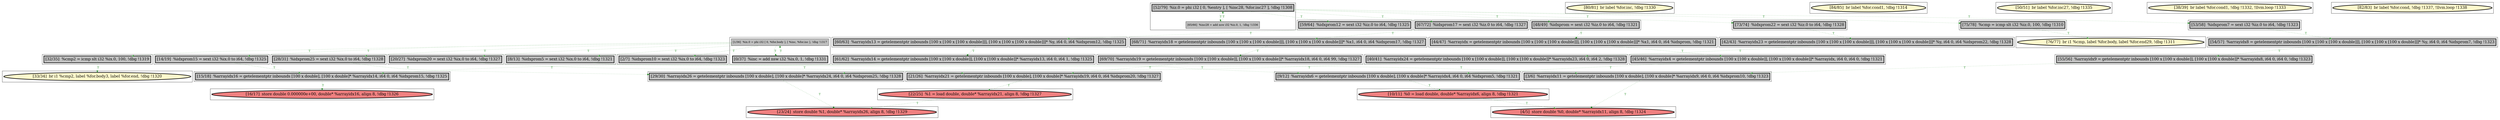 
digraph G {



node626->node598 [style=dotted,color=forestgreen,label="T",fontcolor=forestgreen ]
node626->node634 [style=dotted,color=forestgreen,label="T",fontcolor=forestgreen ]
node626->node632 [style=dotted,color=forestgreen,label="T",fontcolor=forestgreen ]
node616->node604 [style=dotted,color=forestgreen,label="T",fontcolor=forestgreen ]
node614->node600 [style=dotted,color=forestgreen,label="T",fontcolor=forestgreen ]
node629->node620 [style=dotted,color=forestgreen,label="T",fontcolor=forestgreen ]
node601->node618 [style=dotted,color=forestgreen,label="T",fontcolor=forestgreen ]
node625->node633 [style=dotted,color=forestgreen,label="T",fontcolor=forestgreen ]
node624->node628 [style=dotted,color=forestgreen,label="T",fontcolor=forestgreen ]
node610->node635 [style=dotted,color=forestgreen,label="T",fontcolor=forestgreen ]
node618->node597 [style=dotted,color=forestgreen,label="T",fontcolor=forestgreen ]
node616->node606 [style=dotted,color=forestgreen,label="T",fontcolor=forestgreen ]
node635->node637 [style=dotted,color=forestgreen,label="T",fontcolor=forestgreen ]
node622->node638 [style=dotted,color=forestgreen,label="T",fontcolor=forestgreen ]
node616->node615 [style=dotted,color=forestgreen,label="T",fontcolor=forestgreen ]
node600->node599 [style=dotted,color=forestgreen,label="T",fontcolor=forestgreen ]
node636->node638 [style=dotted,color=forestgreen,label="T",fontcolor=forestgreen ]
node599->node613 [style=dotted,color=forestgreen,label="T",fontcolor=forestgreen ]
node606->node605 [style=dotted,color=forestgreen,label="T",fontcolor=forestgreen ]
node616->node623 [style=dotted,color=forestgreen,label="T",fontcolor=forestgreen ]
node604->node602 [style=dotted,color=forestgreen,label="T",fontcolor=forestgreen ]
node602->node636 [style=dotted,color=forestgreen,label="T",fontcolor=forestgreen ]
node633->node631 [style=dotted,color=forestgreen,label="T",fontcolor=forestgreen ]
node634->node635 [style=dotted,color=forestgreen,label="T",fontcolor=forestgreen ]
node638->node639 [style=dotted,color=forestgreen,label="T",fontcolor=forestgreen ]
node607->node609 [style=dotted,color=forestgreen,label="T",fontcolor=forestgreen ]
node626->node622 [style=dotted,color=forestgreen,label="T",fontcolor=forestgreen ]
node609->node625 [style=dotted,color=forestgreen,label="T",fontcolor=forestgreen ]
node616->node621 [style=dotted,color=forestgreen,label="T",fontcolor=forestgreen ]
node628->node600 [style=dotted,color=forestgreen,label="T",fontcolor=forestgreen ]
node597->node613 [style=dotted,color=forestgreen,label="T",fontcolor=forestgreen ]
node626->node627 [style=dotted,color=forestgreen,label="T",fontcolor=forestgreen ]
node603->node601 [style=dotted,color=forestgreen,label="T",fontcolor=forestgreen ]
node627->node626 [style=dotted,color=forestgreen,label="T",fontcolor=forestgreen ]
node637->node631 [style=dotted,color=forestgreen,label="T",fontcolor=forestgreen ]
node632->node633 [style=dotted,color=forestgreen,label="T",fontcolor=forestgreen ]
node616->node603 [style=dotted,color=forestgreen,label="T",fontcolor=forestgreen ]
node616->node607 [style=dotted,color=forestgreen,label="T",fontcolor=forestgreen ]
node605->node610 [style=dotted,color=forestgreen,label="T",fontcolor=forestgreen ]
node626->node629 [style=dotted,color=forestgreen,label="T",fontcolor=forestgreen ]
node621->node611 [style=dotted,color=forestgreen,label="T",fontcolor=forestgreen ]
node615->node616 [style=dotted,color=forestgreen,label="T",fontcolor=forestgreen ]
node626->node614 [style=dotted,color=forestgreen,label="T",fontcolor=forestgreen ]
node623->node624 [style=dotted,color=forestgreen,label="T",fontcolor=forestgreen ]
node598->node597 [style=dotted,color=forestgreen,label="T",fontcolor=forestgreen ]


subgraph cluster39 {


node638 [penwidth=3.0,fontsize=20,fillcolor=grey,label="[15/18]  %arrayidx16 = getelementptr inbounds [100 x double], [100 x double]* %arrayidx14, i64 0, i64 %idxprom15, !dbg !1325",shape=rectangle,style=filled ]



}

subgraph cluster38 {


node637 [penwidth=3.0,fontsize=20,fillcolor=lightcoral,label="[22/25]  %1 = load double, double* %arrayidx21, align 8, !dbg !1327",shape=ellipse,style=filled ]



}

subgraph cluster37 {


node636 [penwidth=3.0,fontsize=20,fillcolor=grey,label="[61/62]  %arrayidx14 = getelementptr inbounds [100 x [100 x double]], [100 x [100 x double]]* %arrayidx13, i64 0, i64 1, !dbg !1325",shape=rectangle,style=filled ]



}

subgraph cluster36 {


node635 [penwidth=3.0,fontsize=20,fillcolor=grey,label="[21/26]  %arrayidx21 = getelementptr inbounds [100 x double], [100 x double]* %arrayidx19, i64 0, i64 %idxprom20, !dbg !1327",shape=rectangle,style=filled ]



}

subgraph cluster15 {


node612 [penwidth=3.0,fontsize=20,fillcolor=lemonchiffon,label="[80/81]  br label %for.inc, !dbg !1330",shape=ellipse,style=filled ]



}

subgraph cluster40 {


node639 [penwidth=3.0,fontsize=20,fillcolor=lightcoral,label="[16/17]  store double 0.000000e+00, double* %arrayidx16, align 8, !dbg !1326",shape=ellipse,style=filled ]



}

subgraph cluster35 {


node634 [penwidth=3.0,fontsize=20,fillcolor=grey,label="[20/27]  %idxprom20 = sext i32 %ix.0 to i64, !dbg !1327",shape=rectangle,style=filled ]



}

subgraph cluster11 {


node608 [penwidth=3.0,fontsize=20,fillcolor=lemonchiffon,label="[84/85]  br label %for.cond1, !dbg !1314",shape=ellipse,style=filled ]



}

subgraph cluster19 {


node617 [penwidth=3.0,fontsize=20,fillcolor=lemonchiffon,label="[50/51]  br label %for.inc27, !dbg !1335",shape=ellipse,style=filled ]



}

subgraph cluster9 {


node606 [penwidth=3.0,fontsize=20,fillcolor=grey,label="[67/72]  %idxprom17 = sext i32 %iz.0 to i64, !dbg !1327",shape=rectangle,style=filled ]



}

subgraph cluster8 {


node605 [penwidth=3.0,fontsize=20,fillcolor=grey,label="[68/71]  %arrayidx18 = getelementptr inbounds [100 x [100 x [100 x double]]], [100 x [100 x [100 x double]]]* %x1, i64 0, i64 %idxprom17, !dbg !1327",shape=rectangle,style=filled ]



}

subgraph cluster10 {


node607 [penwidth=3.0,fontsize=20,fillcolor=grey,label="[73/74]  %idxprom22 = sext i32 %iz.0 to i64, !dbg !1328",shape=rectangle,style=filled ]



}

subgraph cluster23 {


node621 [penwidth=3.0,fontsize=20,fillcolor=grey,label="[75/78]  %cmp = icmp slt i32 %iz.0, 100, !dbg !1310",shape=rectangle,style=filled ]



}

subgraph cluster7 {


node604 [penwidth=3.0,fontsize=20,fillcolor=grey,label="[59/64]  %idxprom12 = sext i32 %iz.0 to i64, !dbg !1325",shape=rectangle,style=filled ]



}

subgraph cluster14 {


node611 [penwidth=3.0,fontsize=20,fillcolor=lemonchiffon,label="[76/77]  br i1 %cmp, label %for.body, label %for.end29, !dbg !1311",shape=ellipse,style=filled ]



}

subgraph cluster6 {


node603 [penwidth=3.0,fontsize=20,fillcolor=grey,label="[53/58]  %idxprom7 = sext i32 %iz.0 to i64, !dbg !1323",shape=rectangle,style=filled ]



}

subgraph cluster30 {


node629 [penwidth=3.0,fontsize=20,fillcolor=grey,label="[32/35]  %cmp2 = icmp slt i32 %ix.0, 100, !dbg !1319",shape=rectangle,style=filled ]



}

subgraph cluster31 {


node630 [penwidth=3.0,fontsize=20,fillcolor=lemonchiffon,label="[38/39]  br label %for.cond1, !dbg !1332, !llvm.loop !1333",shape=ellipse,style=filled ]



}

subgraph cluster0 {


node597 [penwidth=3.0,fontsize=20,fillcolor=grey,label="[3/6]  %arrayidx11 = getelementptr inbounds [100 x double], [100 x double]* %arrayidx9, i64 0, i64 %idxprom10, !dbg !1323",shape=rectangle,style=filled ]



}

subgraph cluster13 {


node610 [penwidth=3.0,fontsize=20,fillcolor=grey,label="[69/70]  %arrayidx19 = getelementptr inbounds [100 x [100 x double]], [100 x [100 x double]]* %arrayidx18, i64 0, i64 99, !dbg !1327",shape=rectangle,style=filled ]



}

subgraph cluster5 {


node602 [penwidth=3.0,fontsize=20,fillcolor=grey,label="[60/63]  %arrayidx13 = getelementptr inbounds [100 x [100 x [100 x double]]], [100 x [100 x [100 x double]]]* %y, i64 0, i64 %idxprom12, !dbg !1325",shape=rectangle,style=filled ]



}

subgraph cluster1 {


node598 [penwidth=3.0,fontsize=20,fillcolor=grey,label="[2/7]  %idxprom10 = sext i32 %ix.0 to i64, !dbg !1323",shape=rectangle,style=filled ]



}

subgraph cluster32 {


node631 [penwidth=3.0,fontsize=20,fillcolor=lightcoral,label="[23/24]  store double %1, double* %arrayidx26, align 8, !dbg !1329",shape=ellipse,style=filled ]



}

subgraph cluster3 {


node600 [penwidth=3.0,fontsize=20,fillcolor=grey,label="[9/12]  %arrayidx6 = getelementptr inbounds [100 x double], [100 x double]* %arrayidx4, i64 0, i64 %idxprom5, !dbg !1321",shape=rectangle,style=filled ]



}

subgraph cluster4 {


node601 [penwidth=3.0,fontsize=20,fillcolor=grey,label="[54/57]  %arrayidx8 = getelementptr inbounds [100 x [100 x [100 x double]]], [100 x [100 x [100 x double]]]* %y, i64 0, i64 %idxprom7, !dbg !1323",shape=rectangle,style=filled ]



}

subgraph cluster17 {


node614 [penwidth=3.0,fontsize=20,fillcolor=grey,label="[8/13]  %idxprom5 = sext i32 %ix.0 to i64, !dbg !1321",shape=rectangle,style=filled ]



}

subgraph cluster16 {


node613 [penwidth=3.0,fontsize=20,fillcolor=lightcoral,label="[4/5]  store double %0, double* %arrayidx11, align 8, !dbg !1324",shape=ellipse,style=filled ]



}

subgraph cluster2 {


node599 [penwidth=3.0,fontsize=20,fillcolor=lightcoral,label="[10/11]  %0 = load double, double* %arrayidx6, align 8, !dbg !1321",shape=ellipse,style=filled ]



}

subgraph cluster34 {


node633 [penwidth=3.0,fontsize=20,fillcolor=grey,label="[29/30]  %arrayidx26 = getelementptr inbounds [100 x double], [100 x double]* %arrayidx24, i64 0, i64 %idxprom25, !dbg !1328",shape=rectangle,style=filled ]



}

subgraph cluster22 {


node620 [penwidth=3.0,fontsize=20,fillcolor=lemonchiffon,label="[33/34]  br i1 %cmp2, label %for.body3, label %for.end, !dbg !1320",shape=ellipse,style=filled ]



}

subgraph cluster25 {


node623 [penwidth=3.0,fontsize=20,fillcolor=grey,label="[48/49]  %idxprom = sext i32 %iz.0 to i64, !dbg !1321",shape=rectangle,style=filled ]



}

subgraph cluster18 {


node616 [penwidth=3.0,fontsize=20,fillcolor=grey,label="[52/79]  %iz.0 = phi i32 [ 0, %entry ], [ %inc28, %for.inc27 ], !dbg !1308",shape=rectangle,style=filled ]
node615 [fillcolor=grey,label="[65/66]  %inc28 = add nsw i32 %iz.0, 1, !dbg !1336",shape=rectangle,style=filled ]



}

subgraph cluster29 {


node628 [penwidth=3.0,fontsize=20,fillcolor=grey,label="[45/46]  %arrayidx4 = getelementptr inbounds [100 x [100 x double]], [100 x [100 x double]]* %arrayidx, i64 0, i64 0, !dbg !1321",shape=rectangle,style=filled ]



}

subgraph cluster20 {


node618 [penwidth=3.0,fontsize=20,fillcolor=grey,label="[55/56]  %arrayidx9 = getelementptr inbounds [100 x [100 x double]], [100 x [100 x double]]* %arrayidx8, i64 0, i64 0, !dbg !1323",shape=rectangle,style=filled ]



}

subgraph cluster26 {


node624 [penwidth=3.0,fontsize=20,fillcolor=grey,label="[44/47]  %arrayidx = getelementptr inbounds [100 x [100 x [100 x double]]], [100 x [100 x [100 x double]]]* %x1, i64 0, i64 %idxprom, !dbg !1321",shape=rectangle,style=filled ]



}

subgraph cluster24 {


node622 [penwidth=3.0,fontsize=20,fillcolor=grey,label="[14/19]  %idxprom15 = sext i32 %ix.0 to i64, !dbg !1325",shape=rectangle,style=filled ]



}

subgraph cluster28 {


node627 [penwidth=3.0,fontsize=20,fillcolor=grey,label="[0/37]  %inc = add nsw i32 %ix.0, 1, !dbg !1331",shape=rectangle,style=filled ]
node626 [fillcolor=grey,label="[1/36]  %ix.0 = phi i32 [ 0, %for.body ], [ %inc, %for.inc ], !dbg !1317",shape=rectangle,style=filled ]



}

subgraph cluster27 {


node625 [penwidth=3.0,fontsize=20,fillcolor=grey,label="[40/41]  %arrayidx24 = getelementptr inbounds [100 x [100 x double]], [100 x [100 x double]]* %arrayidx23, i64 0, i64 2, !dbg !1328",shape=rectangle,style=filled ]



}

subgraph cluster21 {


node619 [penwidth=3.0,fontsize=20,fillcolor=lemonchiffon,label="[82/83]  br label %for.cond, !dbg !1337, !llvm.loop !1338",shape=ellipse,style=filled ]



}

subgraph cluster12 {


node609 [penwidth=3.0,fontsize=20,fillcolor=grey,label="[42/43]  %arrayidx23 = getelementptr inbounds [100 x [100 x [100 x double]]], [100 x [100 x [100 x double]]]* %y, i64 0, i64 %idxprom22, !dbg !1328",shape=rectangle,style=filled ]



}

subgraph cluster33 {


node632 [penwidth=3.0,fontsize=20,fillcolor=grey,label="[28/31]  %idxprom25 = sext i32 %ix.0 to i64, !dbg !1328",shape=rectangle,style=filled ]



}

}
